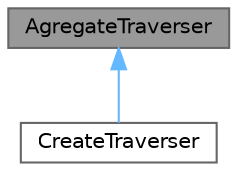 digraph "AgregateTraverser"
{
 // LATEX_PDF_SIZE
  bgcolor="transparent";
  edge [fontname=Helvetica,fontsize=10,labelfontname=Helvetica,labelfontsize=10];
  node [fontname=Helvetica,fontsize=10,shape=box,height=0.2,width=0.4];
  Node1 [id="Node000001",label="AgregateTraverser",height=0.2,width=0.4,color="gray40", fillcolor="grey60", style="filled", fontcolor="black",tooltip="Abstract base class for creating CityTraverser objects."];
  Node1 -> Node2 [id="edge2_Node000001_Node000002",dir="back",color="steelblue1",style="solid",tooltip=" "];
  Node2 [id="Node000002",label="CreateTraverser",height=0.2,width=0.4,color="gray40", fillcolor="white", style="filled",URL="$classCreateTraverser.html",tooltip="A class to create CityTraverser instances."];
}
